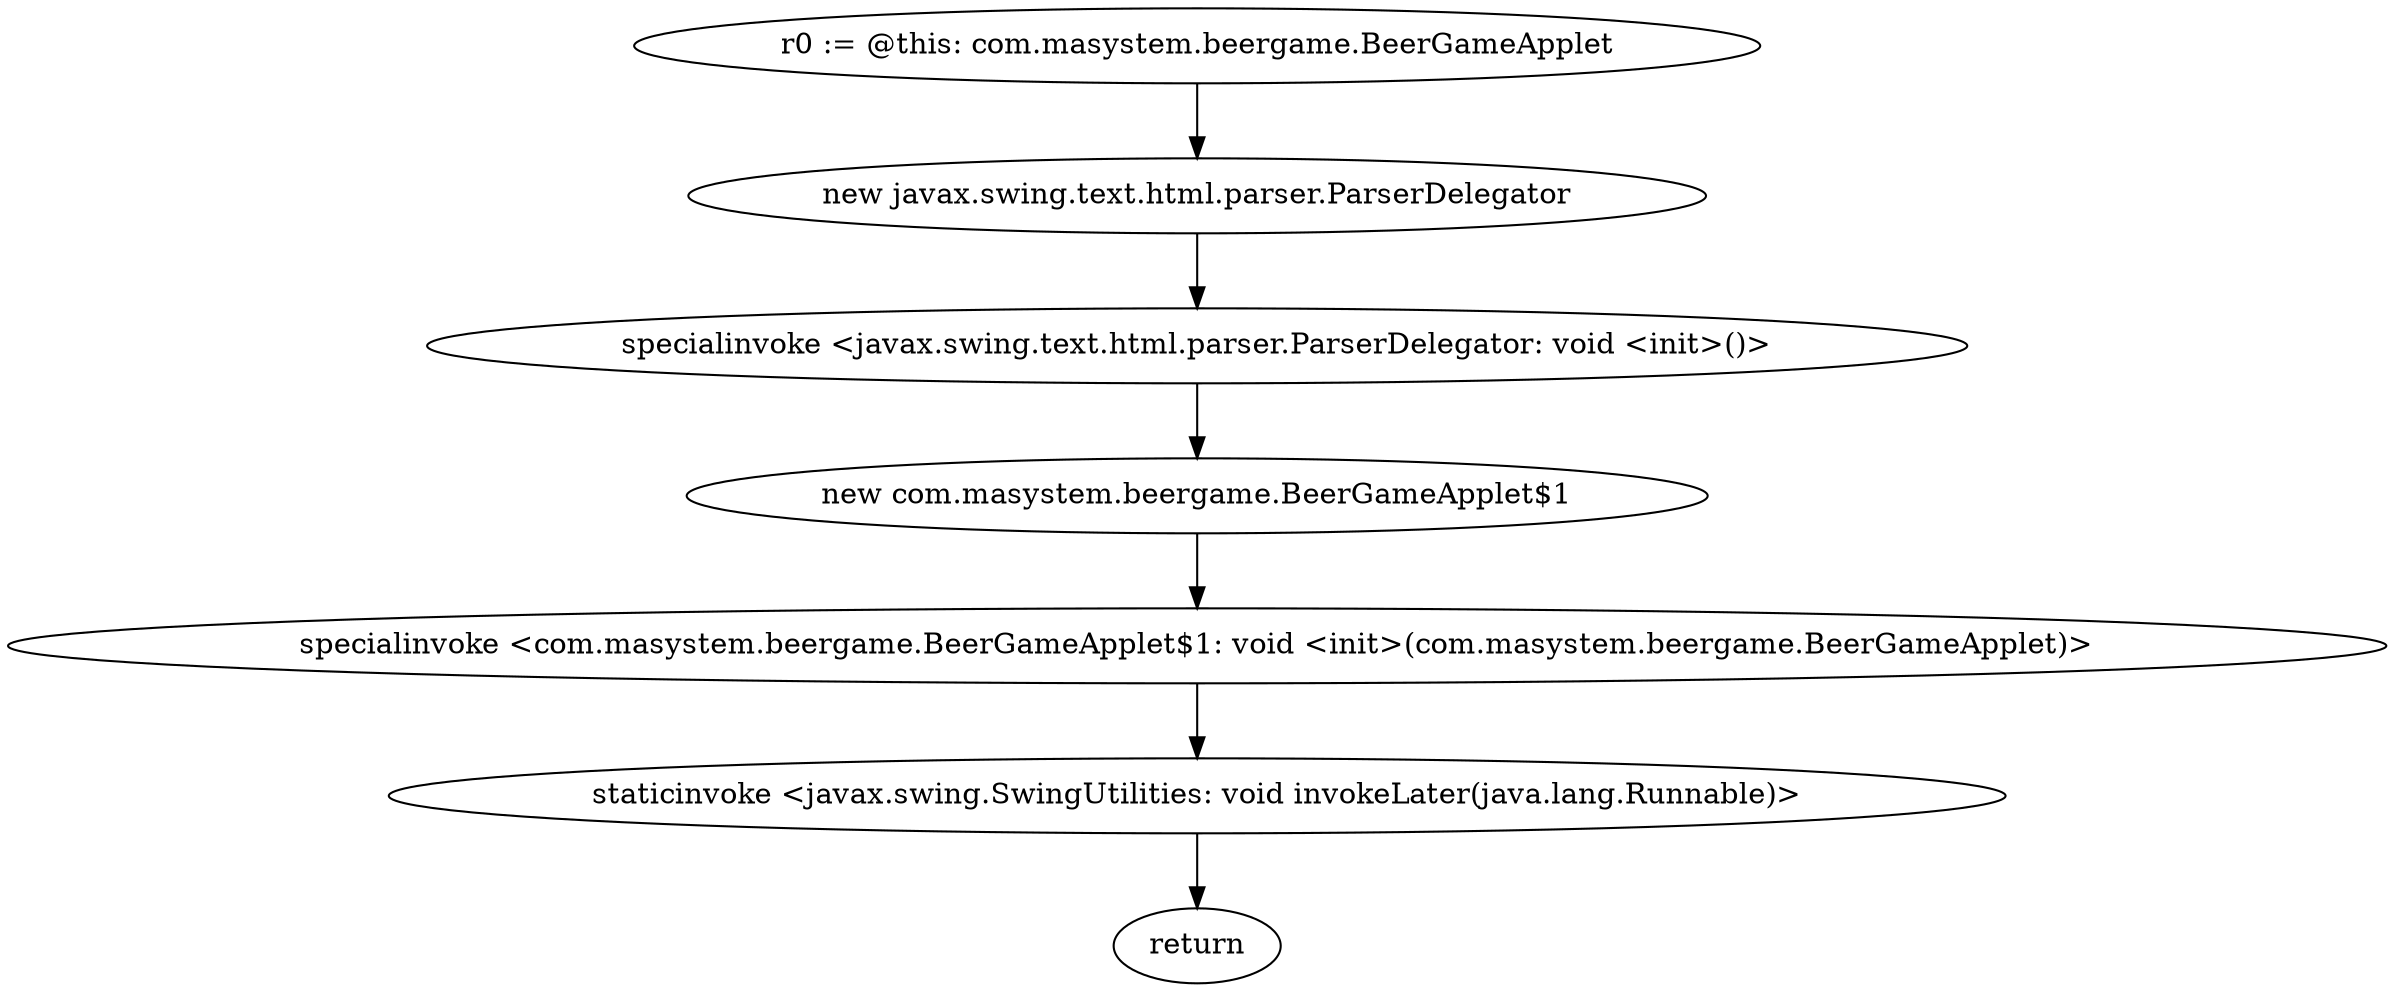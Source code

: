 digraph "" {
"r0 := @this: com.masystem.beergame.BeerGameApplet"->"new javax.swing.text.html.parser.ParserDelegator";
 "new javax.swing.text.html.parser.ParserDelegator"->"specialinvoke <javax.swing.text.html.parser.ParserDelegator: void <init>()>";
 "specialinvoke <javax.swing.text.html.parser.ParserDelegator: void <init>()>"->"new com.masystem.beergame.BeerGameApplet$1";
 "new com.masystem.beergame.BeerGameApplet$1"->"specialinvoke <com.masystem.beergame.BeerGameApplet$1: void <init>(com.masystem.beergame.BeerGameApplet)>";
 "specialinvoke <com.masystem.beergame.BeerGameApplet$1: void <init>(com.masystem.beergame.BeerGameApplet)>"->"staticinvoke <javax.swing.SwingUtilities: void invokeLater(java.lang.Runnable)>";
 "staticinvoke <javax.swing.SwingUtilities: void invokeLater(java.lang.Runnable)>"->"return";
}
